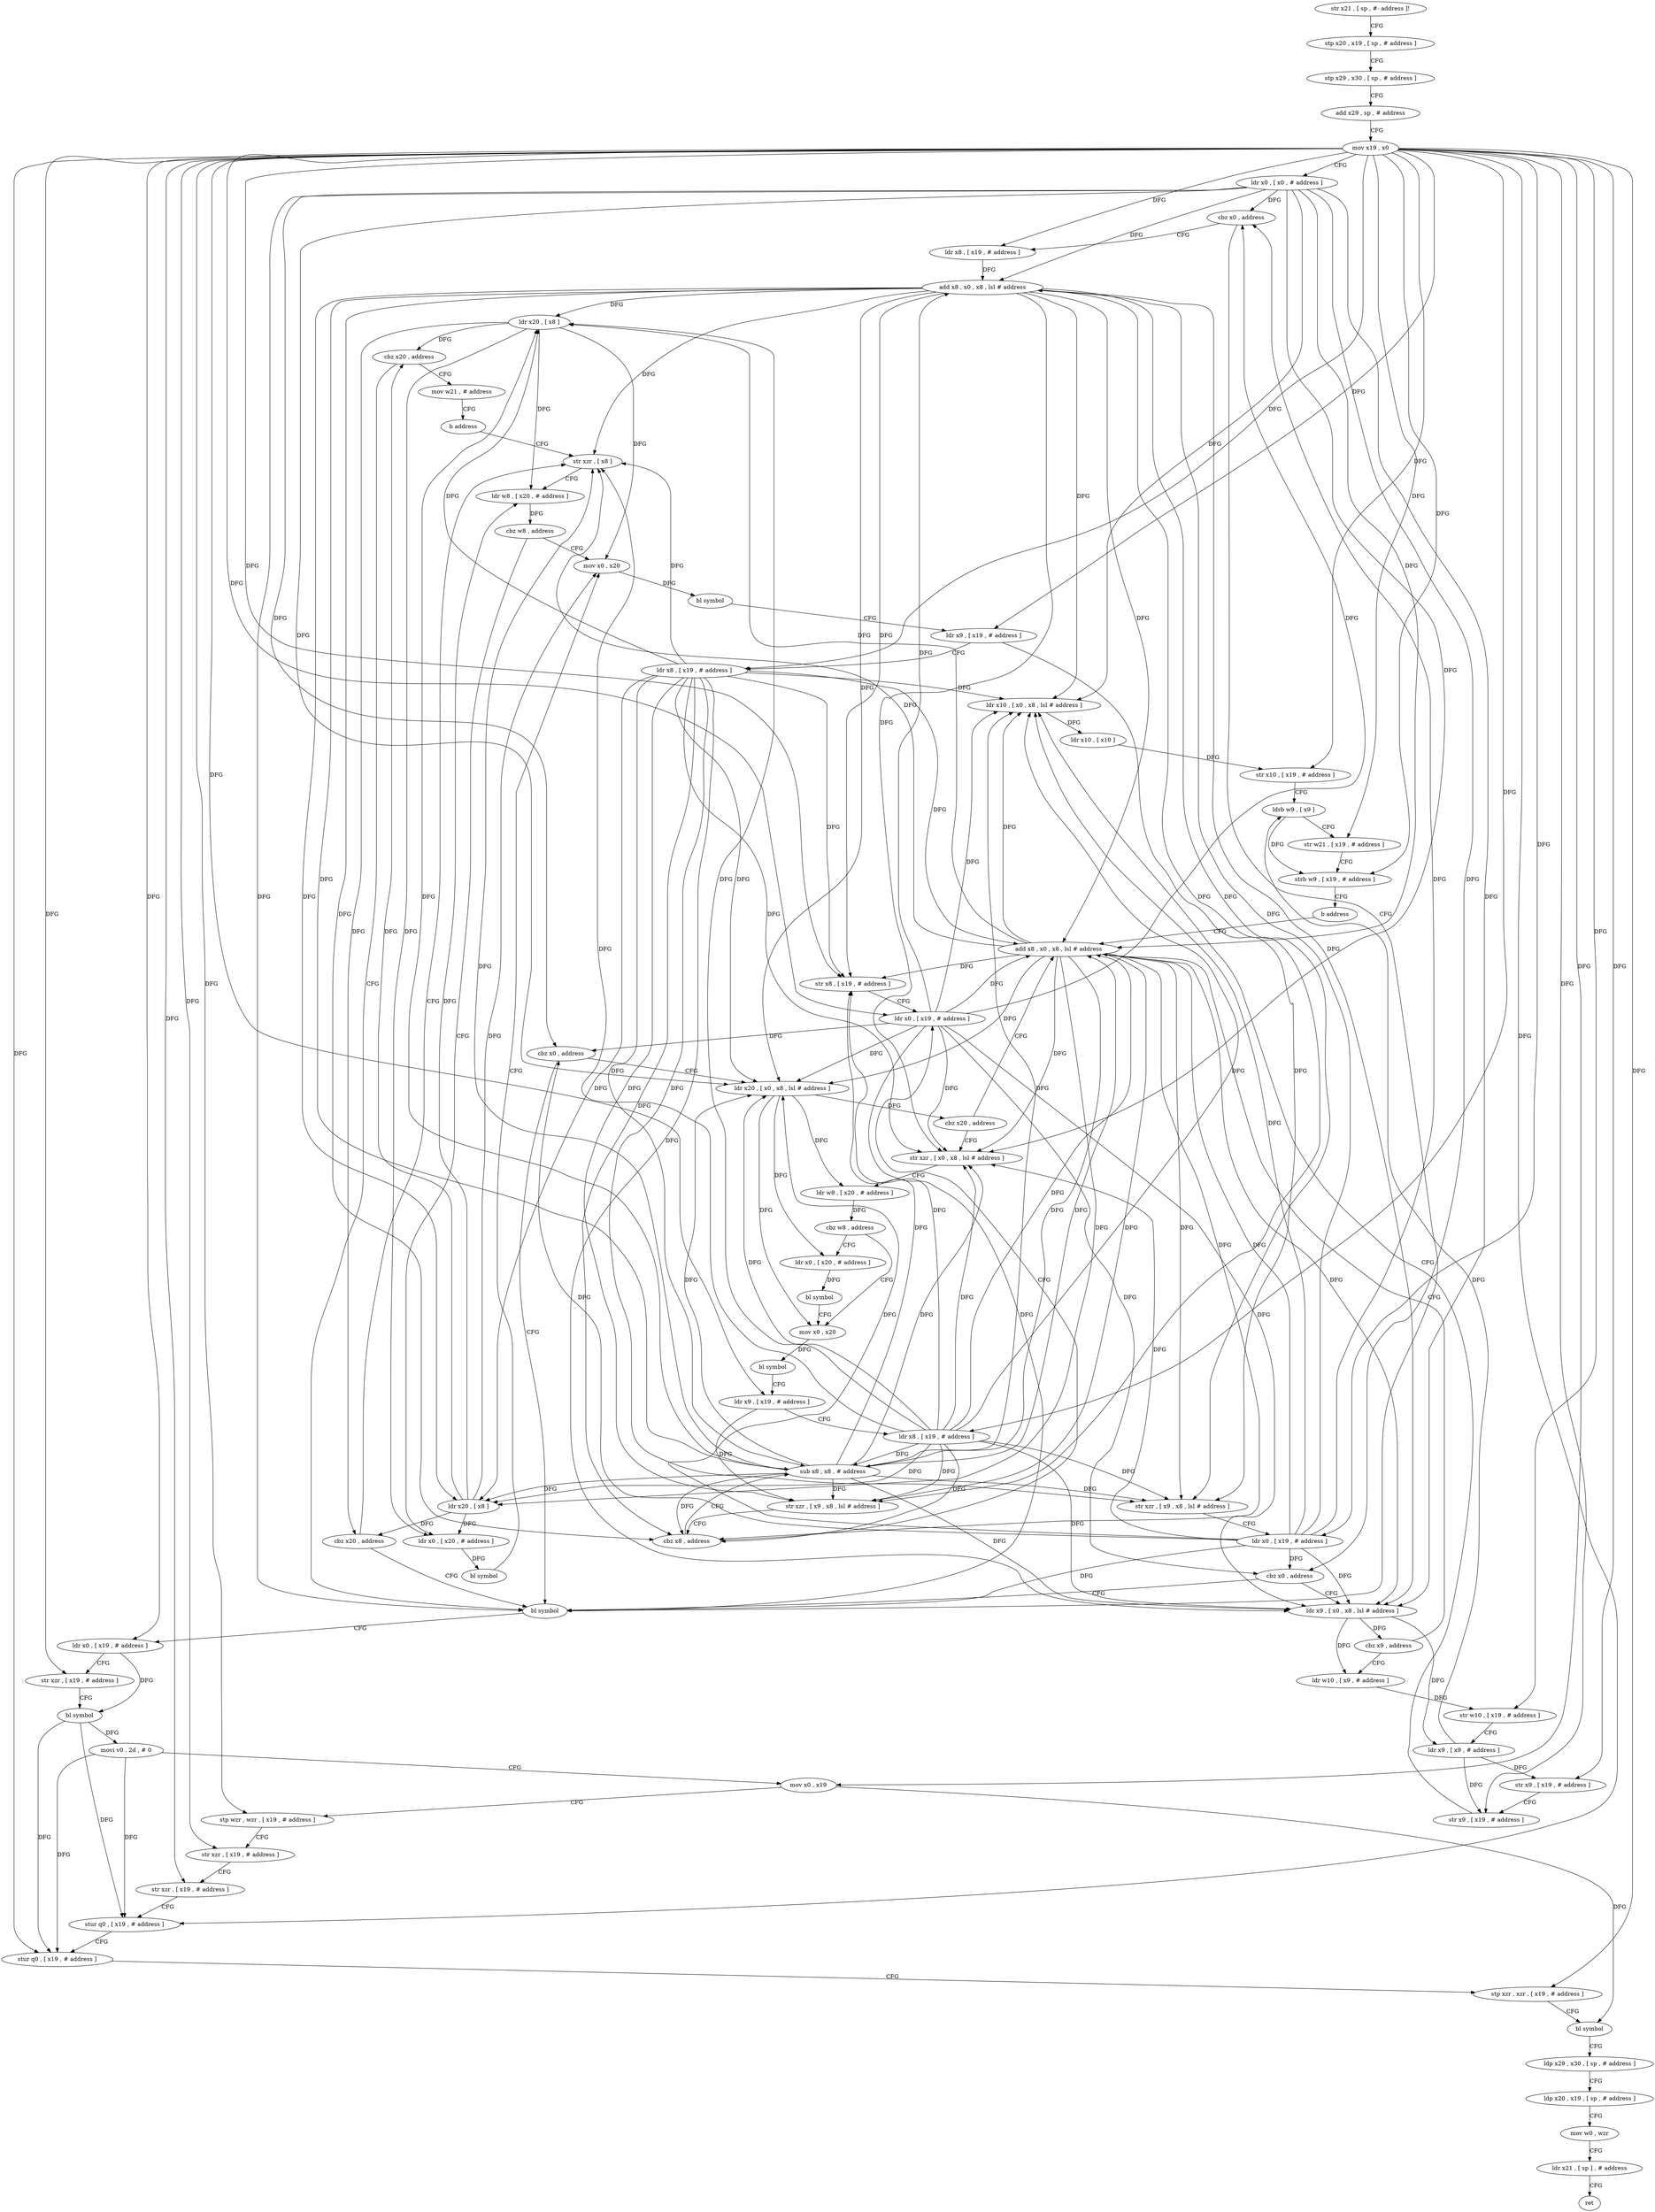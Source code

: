 digraph "func" {
"124196" [label = "str x21 , [ sp , #- address ]!" ]
"124200" [label = "stp x20 , x19 , [ sp , # address ]" ]
"124204" [label = "stp x29 , x30 , [ sp , # address ]" ]
"124208" [label = "add x29 , sp , # address" ]
"124212" [label = "mov x19 , x0" ]
"124216" [label = "ldr x0 , [ x0 , # address ]" ]
"124220" [label = "cbz x0 , address" ]
"124432" [label = "bl symbol" ]
"124224" [label = "ldr x8 , [ x19 , # address ]" ]
"124436" [label = "ldr x0 , [ x19 , # address ]" ]
"124440" [label = "str xzr , [ x19 , # address ]" ]
"124444" [label = "bl symbol" ]
"124448" [label = "movi v0 . 2d , # 0" ]
"124452" [label = "mov x0 , x19" ]
"124456" [label = "stp wzr , wzr , [ x19 , # address ]" ]
"124460" [label = "str xzr , [ x19 , # address ]" ]
"124464" [label = "str xzr , [ x19 , # address ]" ]
"124468" [label = "stur q0 , [ x19 , # address ]" ]
"124472" [label = "stur q0 , [ x19 , # address ]" ]
"124476" [label = "stp xzr , xzr , [ x19 , # address ]" ]
"124480" [label = "bl symbol" ]
"124484" [label = "ldp x29 , x30 , [ sp , # address ]" ]
"124488" [label = "ldp x20 , x19 , [ sp , # address ]" ]
"124492" [label = "mov w0 , wzr" ]
"124496" [label = "ldr x21 , [ sp ] , # address" ]
"124500" [label = "ret" ]
"124228" [label = "add x8 , x0 , x8 , lsl # address" ]
"124232" [label = "ldr x20 , [ x8 ]" ]
"124236" [label = "cbz x20 , address" ]
"124240" [label = "mov w21 , # address" ]
"124244" [label = "b address" ]
"124260" [label = "str xzr , [ x8 ]" ]
"124264" [label = "ldr w8 , [ x20 , # address ]" ]
"124268" [label = "cbz w8 , address" ]
"124280" [label = "mov x0 , x20" ]
"124272" [label = "ldr x0 , [ x20 , # address ]" ]
"124284" [label = "bl symbol" ]
"124288" [label = "ldr x9 , [ x19 , # address ]" ]
"124292" [label = "ldr x8 , [ x19 , # address ]" ]
"124296" [label = "str xzr , [ x9 , x8 , lsl # address ]" ]
"124300" [label = "ldr x0 , [ x19 , # address ]" ]
"124304" [label = "cbz x0 , address" ]
"124308" [label = "ldr x20 , [ x0 , x8 , lsl # address ]" ]
"124276" [label = "bl symbol" ]
"124312" [label = "cbz x20 , address" ]
"124248" [label = "add x8 , x0 , x8 , lsl # address" ]
"124316" [label = "str xzr , [ x0 , x8 , lsl # address ]" ]
"124252" [label = "ldr x20 , [ x8 ]" ]
"124256" [label = "cbz x20 , address" ]
"124320" [label = "ldr w8 , [ x20 , # address ]" ]
"124324" [label = "cbz w8 , address" ]
"124336" [label = "mov x0 , x20" ]
"124328" [label = "ldr x0 , [ x20 , # address ]" ]
"124340" [label = "bl symbol" ]
"124344" [label = "ldr x9 , [ x19 , # address ]" ]
"124348" [label = "ldr x8 , [ x19 , # address ]" ]
"124352" [label = "str xzr , [ x9 , x8 , lsl # address ]" ]
"124356" [label = "cbz x8 , address" ]
"124368" [label = "ldr x0 , [ x19 , # address ]" ]
"124360" [label = "sub x8 , x8 , # address" ]
"124332" [label = "bl symbol" ]
"124372" [label = "cbz x0 , address" ]
"124376" [label = "ldr x9 , [ x0 , x8 , lsl # address ]" ]
"124364" [label = "str x8 , [ x19 , # address ]" ]
"124380" [label = "cbz x9 , address" ]
"124384" [label = "ldr w10 , [ x9 , # address ]" ]
"124388" [label = "str w10 , [ x19 , # address ]" ]
"124392" [label = "ldr x9 , [ x9 , # address ]" ]
"124396" [label = "str x9 , [ x19 , # address ]" ]
"124400" [label = "str x9 , [ x19 , # address ]" ]
"124404" [label = "ldr x10 , [ x0 , x8 , lsl # address ]" ]
"124408" [label = "ldr x10 , [ x10 ]" ]
"124412" [label = "str x10 , [ x19 , # address ]" ]
"124416" [label = "ldrb w9 , [ x9 ]" ]
"124420" [label = "str w21 , [ x19 , # address ]" ]
"124424" [label = "strb w9 , [ x19 , # address ]" ]
"124428" [label = "b address" ]
"124196" -> "124200" [ label = "CFG" ]
"124200" -> "124204" [ label = "CFG" ]
"124204" -> "124208" [ label = "CFG" ]
"124208" -> "124212" [ label = "CFG" ]
"124212" -> "124216" [ label = "CFG" ]
"124212" -> "124436" [ label = "DFG" ]
"124212" -> "124440" [ label = "DFG" ]
"124212" -> "124452" [ label = "DFG" ]
"124212" -> "124456" [ label = "DFG" ]
"124212" -> "124460" [ label = "DFG" ]
"124212" -> "124464" [ label = "DFG" ]
"124212" -> "124468" [ label = "DFG" ]
"124212" -> "124472" [ label = "DFG" ]
"124212" -> "124476" [ label = "DFG" ]
"124212" -> "124224" [ label = "DFG" ]
"124212" -> "124288" [ label = "DFG" ]
"124212" -> "124292" [ label = "DFG" ]
"124212" -> "124300" [ label = "DFG" ]
"124212" -> "124344" [ label = "DFG" ]
"124212" -> "124348" [ label = "DFG" ]
"124212" -> "124368" [ label = "DFG" ]
"124212" -> "124364" [ label = "DFG" ]
"124212" -> "124388" [ label = "DFG" ]
"124212" -> "124396" [ label = "DFG" ]
"124212" -> "124400" [ label = "DFG" ]
"124212" -> "124412" [ label = "DFG" ]
"124212" -> "124420" [ label = "DFG" ]
"124212" -> "124424" [ label = "DFG" ]
"124216" -> "124220" [ label = "DFG" ]
"124216" -> "124432" [ label = "DFG" ]
"124216" -> "124228" [ label = "DFG" ]
"124216" -> "124304" [ label = "DFG" ]
"124216" -> "124308" [ label = "DFG" ]
"124216" -> "124248" [ label = "DFG" ]
"124216" -> "124316" [ label = "DFG" ]
"124216" -> "124372" [ label = "DFG" ]
"124216" -> "124376" [ label = "DFG" ]
"124216" -> "124404" [ label = "DFG" ]
"124220" -> "124432" [ label = "CFG" ]
"124220" -> "124224" [ label = "CFG" ]
"124432" -> "124436" [ label = "CFG" ]
"124224" -> "124228" [ label = "DFG" ]
"124436" -> "124440" [ label = "CFG" ]
"124436" -> "124444" [ label = "DFG" ]
"124440" -> "124444" [ label = "CFG" ]
"124444" -> "124448" [ label = "DFG" ]
"124444" -> "124468" [ label = "DFG" ]
"124444" -> "124472" [ label = "DFG" ]
"124448" -> "124452" [ label = "CFG" ]
"124448" -> "124468" [ label = "DFG" ]
"124448" -> "124472" [ label = "DFG" ]
"124452" -> "124456" [ label = "CFG" ]
"124452" -> "124480" [ label = "DFG" ]
"124456" -> "124460" [ label = "CFG" ]
"124460" -> "124464" [ label = "CFG" ]
"124464" -> "124468" [ label = "CFG" ]
"124468" -> "124472" [ label = "CFG" ]
"124472" -> "124476" [ label = "CFG" ]
"124476" -> "124480" [ label = "CFG" ]
"124480" -> "124484" [ label = "CFG" ]
"124484" -> "124488" [ label = "CFG" ]
"124488" -> "124492" [ label = "CFG" ]
"124492" -> "124496" [ label = "CFG" ]
"124496" -> "124500" [ label = "CFG" ]
"124228" -> "124232" [ label = "DFG" ]
"124228" -> "124260" [ label = "DFG" ]
"124228" -> "124296" [ label = "DFG" ]
"124228" -> "124308" [ label = "DFG" ]
"124228" -> "124248" [ label = "DFG" ]
"124228" -> "124252" [ label = "DFG" ]
"124228" -> "124316" [ label = "DFG" ]
"124228" -> "124352" [ label = "DFG" ]
"124228" -> "124356" [ label = "DFG" ]
"124228" -> "124360" [ label = "DFG" ]
"124228" -> "124364" [ label = "DFG" ]
"124228" -> "124376" [ label = "DFG" ]
"124228" -> "124404" [ label = "DFG" ]
"124232" -> "124236" [ label = "DFG" ]
"124232" -> "124264" [ label = "DFG" ]
"124232" -> "124280" [ label = "DFG" ]
"124232" -> "124272" [ label = "DFG" ]
"124232" -> "124256" [ label = "DFG" ]
"124236" -> "124432" [ label = "CFG" ]
"124236" -> "124240" [ label = "CFG" ]
"124240" -> "124244" [ label = "CFG" ]
"124244" -> "124260" [ label = "CFG" ]
"124260" -> "124264" [ label = "CFG" ]
"124264" -> "124268" [ label = "DFG" ]
"124268" -> "124280" [ label = "CFG" ]
"124268" -> "124272" [ label = "CFG" ]
"124280" -> "124284" [ label = "DFG" ]
"124272" -> "124276" [ label = "DFG" ]
"124284" -> "124288" [ label = "CFG" ]
"124288" -> "124292" [ label = "CFG" ]
"124288" -> "124296" [ label = "DFG" ]
"124292" -> "124296" [ label = "DFG" ]
"124292" -> "124232" [ label = "DFG" ]
"124292" -> "124260" [ label = "DFG" ]
"124292" -> "124308" [ label = "DFG" ]
"124292" -> "124248" [ label = "DFG" ]
"124292" -> "124252" [ label = "DFG" ]
"124292" -> "124316" [ label = "DFG" ]
"124292" -> "124352" [ label = "DFG" ]
"124292" -> "124356" [ label = "DFG" ]
"124292" -> "124360" [ label = "DFG" ]
"124292" -> "124364" [ label = "DFG" ]
"124292" -> "124376" [ label = "DFG" ]
"124292" -> "124404" [ label = "DFG" ]
"124296" -> "124300" [ label = "CFG" ]
"124300" -> "124304" [ label = "DFG" ]
"124300" -> "124220" [ label = "DFG" ]
"124300" -> "124432" [ label = "DFG" ]
"124300" -> "124228" [ label = "DFG" ]
"124300" -> "124308" [ label = "DFG" ]
"124300" -> "124248" [ label = "DFG" ]
"124300" -> "124316" [ label = "DFG" ]
"124300" -> "124372" [ label = "DFG" ]
"124300" -> "124376" [ label = "DFG" ]
"124300" -> "124404" [ label = "DFG" ]
"124304" -> "124432" [ label = "CFG" ]
"124304" -> "124308" [ label = "CFG" ]
"124308" -> "124312" [ label = "DFG" ]
"124308" -> "124320" [ label = "DFG" ]
"124308" -> "124336" [ label = "DFG" ]
"124308" -> "124328" [ label = "DFG" ]
"124276" -> "124280" [ label = "CFG" ]
"124312" -> "124248" [ label = "CFG" ]
"124312" -> "124316" [ label = "CFG" ]
"124248" -> "124252" [ label = "DFG" ]
"124248" -> "124232" [ label = "DFG" ]
"124248" -> "124260" [ label = "DFG" ]
"124248" -> "124296" [ label = "DFG" ]
"124248" -> "124308" [ label = "DFG" ]
"124248" -> "124316" [ label = "DFG" ]
"124248" -> "124352" [ label = "DFG" ]
"124248" -> "124356" [ label = "DFG" ]
"124248" -> "124360" [ label = "DFG" ]
"124248" -> "124364" [ label = "DFG" ]
"124248" -> "124376" [ label = "DFG" ]
"124248" -> "124404" [ label = "DFG" ]
"124316" -> "124320" [ label = "CFG" ]
"124252" -> "124256" [ label = "DFG" ]
"124252" -> "124236" [ label = "DFG" ]
"124252" -> "124264" [ label = "DFG" ]
"124252" -> "124280" [ label = "DFG" ]
"124252" -> "124272" [ label = "DFG" ]
"124256" -> "124432" [ label = "CFG" ]
"124256" -> "124260" [ label = "CFG" ]
"124320" -> "124324" [ label = "DFG" ]
"124324" -> "124336" [ label = "CFG" ]
"124324" -> "124328" [ label = "CFG" ]
"124336" -> "124340" [ label = "DFG" ]
"124328" -> "124332" [ label = "DFG" ]
"124340" -> "124344" [ label = "CFG" ]
"124344" -> "124348" [ label = "CFG" ]
"124344" -> "124352" [ label = "DFG" ]
"124348" -> "124352" [ label = "DFG" ]
"124348" -> "124232" [ label = "DFG" ]
"124348" -> "124260" [ label = "DFG" ]
"124348" -> "124296" [ label = "DFG" ]
"124348" -> "124308" [ label = "DFG" ]
"124348" -> "124248" [ label = "DFG" ]
"124348" -> "124252" [ label = "DFG" ]
"124348" -> "124316" [ label = "DFG" ]
"124348" -> "124356" [ label = "DFG" ]
"124348" -> "124360" [ label = "DFG" ]
"124348" -> "124364" [ label = "DFG" ]
"124348" -> "124376" [ label = "DFG" ]
"124348" -> "124404" [ label = "DFG" ]
"124352" -> "124356" [ label = "CFG" ]
"124356" -> "124368" [ label = "CFG" ]
"124356" -> "124360" [ label = "CFG" ]
"124368" -> "124372" [ label = "DFG" ]
"124368" -> "124220" [ label = "DFG" ]
"124368" -> "124432" [ label = "DFG" ]
"124368" -> "124304" [ label = "DFG" ]
"124368" -> "124228" [ label = "DFG" ]
"124368" -> "124308" [ label = "DFG" ]
"124368" -> "124248" [ label = "DFG" ]
"124368" -> "124316" [ label = "DFG" ]
"124368" -> "124376" [ label = "DFG" ]
"124368" -> "124404" [ label = "DFG" ]
"124360" -> "124364" [ label = "DFG" ]
"124360" -> "124232" [ label = "DFG" ]
"124360" -> "124260" [ label = "DFG" ]
"124360" -> "124296" [ label = "DFG" ]
"124360" -> "124308" [ label = "DFG" ]
"124360" -> "124248" [ label = "DFG" ]
"124360" -> "124252" [ label = "DFG" ]
"124360" -> "124316" [ label = "DFG" ]
"124360" -> "124352" [ label = "DFG" ]
"124360" -> "124356" [ label = "DFG" ]
"124360" -> "124376" [ label = "DFG" ]
"124360" -> "124404" [ label = "DFG" ]
"124332" -> "124336" [ label = "CFG" ]
"124372" -> "124432" [ label = "CFG" ]
"124372" -> "124376" [ label = "CFG" ]
"124376" -> "124380" [ label = "DFG" ]
"124376" -> "124384" [ label = "DFG" ]
"124376" -> "124392" [ label = "DFG" ]
"124364" -> "124368" [ label = "CFG" ]
"124380" -> "124248" [ label = "CFG" ]
"124380" -> "124384" [ label = "CFG" ]
"124384" -> "124388" [ label = "DFG" ]
"124388" -> "124392" [ label = "CFG" ]
"124392" -> "124396" [ label = "DFG" ]
"124392" -> "124400" [ label = "DFG" ]
"124392" -> "124416" [ label = "DFG" ]
"124396" -> "124400" [ label = "CFG" ]
"124400" -> "124404" [ label = "CFG" ]
"124404" -> "124408" [ label = "DFG" ]
"124408" -> "124412" [ label = "DFG" ]
"124412" -> "124416" [ label = "CFG" ]
"124416" -> "124420" [ label = "CFG" ]
"124416" -> "124424" [ label = "DFG" ]
"124420" -> "124424" [ label = "CFG" ]
"124424" -> "124428" [ label = "CFG" ]
"124428" -> "124248" [ label = "CFG" ]
}
